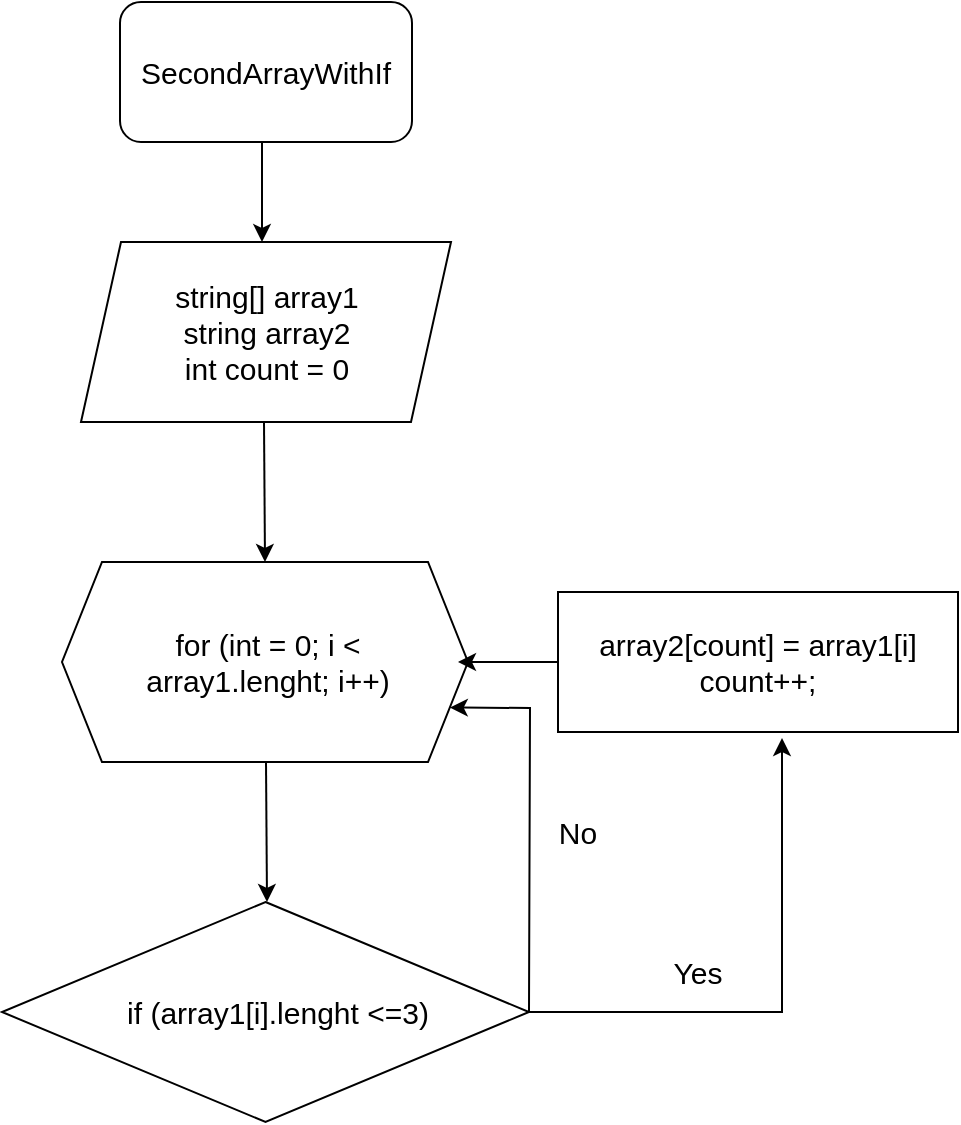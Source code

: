 <mxfile version="18.1.3" type="device"><diagram id="W4-pjzJnhsqMON7vMPGi" name="Page-1"><mxGraphModel dx="1038" dy="528" grid="1" gridSize="10" guides="1" tooltips="1" connect="1" arrows="1" fold="1" page="1" pageScale="1" pageWidth="827" pageHeight="1169" math="0" shadow="0"><root><mxCell id="0"/><mxCell id="1" parent="0"/><mxCell id="6MLpvPQmMNsAwGY8qdPC-1" value="" style="rounded=1;whiteSpace=wrap;html=1;" vertex="1" parent="1"><mxGeometry x="341" y="120" width="146" height="70" as="geometry"/></mxCell><mxCell id="6MLpvPQmMNsAwGY8qdPC-2" value="SecondArrayWithIf" style="text;html=1;strokeColor=none;fillColor=none;align=center;verticalAlign=middle;whiteSpace=wrap;rounded=0;fontSize=15;" vertex="1" parent="1"><mxGeometry x="374" y="142.5" width="80" height="25" as="geometry"/></mxCell><mxCell id="6MLpvPQmMNsAwGY8qdPC-3" value="" style="shape=parallelogram;perimeter=parallelogramPerimeter;whiteSpace=wrap;html=1;fixedSize=1;" vertex="1" parent="1"><mxGeometry x="321.5" y="240" width="185" height="90" as="geometry"/></mxCell><mxCell id="6MLpvPQmMNsAwGY8qdPC-4" value="&lt;div style=&quot;font-size: 15px;&quot;&gt;string[] array1&lt;/div&gt;&lt;div style=&quot;font-size: 15px;&quot;&gt;string array2&lt;/div&gt;&lt;div style=&quot;font-size: 15px;&quot;&gt;int count = 0&lt;br style=&quot;font-size: 15px;&quot;&gt;&lt;/div&gt;" style="text;html=1;strokeColor=none;fillColor=none;align=center;verticalAlign=middle;whiteSpace=wrap;rounded=0;fontSize=15;" vertex="1" parent="1"><mxGeometry x="366.5" y="270" width="95" height="30" as="geometry"/></mxCell><mxCell id="6MLpvPQmMNsAwGY8qdPC-5" value="" style="shape=hexagon;perimeter=hexagonPerimeter2;whiteSpace=wrap;html=1;fixedSize=1;fontSize=15;" vertex="1" parent="1"><mxGeometry x="312" y="400" width="203" height="100" as="geometry"/></mxCell><mxCell id="6MLpvPQmMNsAwGY8qdPC-6" value="for (int = 0; i &amp;lt; array1.lenght; i++)" style="text;html=1;strokeColor=none;fillColor=none;align=center;verticalAlign=middle;whiteSpace=wrap;rounded=0;fontSize=15;" vertex="1" parent="1"><mxGeometry x="320" y="435" width="190" height="30" as="geometry"/></mxCell><mxCell id="6MLpvPQmMNsAwGY8qdPC-18" style="edgeStyle=orthogonalEdgeStyle;rounded=0;orthogonalLoop=1;jettySize=auto;html=1;exitX=1;exitY=0.5;exitDx=0;exitDy=0;fontSize=15;entryX=0.56;entryY=1.043;entryDx=0;entryDy=0;entryPerimeter=0;" edge="1" parent="1" source="6MLpvPQmMNsAwGY8qdPC-8" target="6MLpvPQmMNsAwGY8qdPC-15"><mxGeometry relative="1" as="geometry"><mxPoint x="670" y="480" as="targetPoint"/></mxGeometry></mxCell><mxCell id="6MLpvPQmMNsAwGY8qdPC-8" value="" style="rhombus;whiteSpace=wrap;html=1;fontSize=15;" vertex="1" parent="1"><mxGeometry x="282" y="570" width="263.5" height="110" as="geometry"/></mxCell><mxCell id="6MLpvPQmMNsAwGY8qdPC-10" value="if (array1[i].lenght &amp;lt;=3)" style="text;html=1;strokeColor=none;fillColor=none;align=center;verticalAlign=middle;whiteSpace=wrap;rounded=0;fontSize=15;" vertex="1" parent="1"><mxGeometry x="330" y="610" width="180" height="30" as="geometry"/></mxCell><mxCell id="6MLpvPQmMNsAwGY8qdPC-12" value="" style="endArrow=classic;html=1;rounded=0;fontSize=15;" edge="1" parent="1"><mxGeometry width="50" height="50" relative="1" as="geometry"><mxPoint x="412" y="190" as="sourcePoint"/><mxPoint x="412" y="240" as="targetPoint"/></mxGeometry></mxCell><mxCell id="6MLpvPQmMNsAwGY8qdPC-13" value="" style="endArrow=classic;html=1;rounded=0;fontSize=15;entryX=0.5;entryY=0;entryDx=0;entryDy=0;" edge="1" parent="1" target="6MLpvPQmMNsAwGY8qdPC-5"><mxGeometry width="50" height="50" relative="1" as="geometry"><mxPoint x="413" y="330" as="sourcePoint"/><mxPoint x="413" y="380" as="targetPoint"/></mxGeometry></mxCell><mxCell id="6MLpvPQmMNsAwGY8qdPC-14" value="" style="endArrow=classic;html=1;rounded=0;fontSize=15;entryX=0.5;entryY=0;entryDx=0;entryDy=0;" edge="1" parent="1"><mxGeometry width="50" height="50" relative="1" as="geometry"><mxPoint x="414" y="500" as="sourcePoint"/><mxPoint x="414.5" y="570" as="targetPoint"/></mxGeometry></mxCell><mxCell id="6MLpvPQmMNsAwGY8qdPC-22" value="" style="edgeStyle=orthogonalEdgeStyle;rounded=0;orthogonalLoop=1;jettySize=auto;html=1;fontSize=15;entryX=1;entryY=0.5;entryDx=0;entryDy=0;" edge="1" parent="1" source="6MLpvPQmMNsAwGY8qdPC-15" target="6MLpvPQmMNsAwGY8qdPC-6"><mxGeometry relative="1" as="geometry"><mxPoint x="520" y="450" as="targetPoint"/></mxGeometry></mxCell><mxCell id="6MLpvPQmMNsAwGY8qdPC-15" value="" style="rounded=0;whiteSpace=wrap;html=1;fontSize=15;" vertex="1" parent="1"><mxGeometry x="560" y="415" width="200" height="70" as="geometry"/></mxCell><mxCell id="6MLpvPQmMNsAwGY8qdPC-16" value="&lt;div&gt;array2[count] = array1[i]&lt;/div&gt;&lt;div&gt;count++;&lt;br&gt;&lt;/div&gt;" style="text;html=1;strokeColor=none;fillColor=none;align=center;verticalAlign=middle;whiteSpace=wrap;rounded=0;fontSize=15;" vertex="1" parent="1"><mxGeometry x="575" y="435" width="170" height="30" as="geometry"/></mxCell><mxCell id="6MLpvPQmMNsAwGY8qdPC-21" value="" style="endArrow=classic;html=1;rounded=0;fontSize=15;exitX=1;exitY=0.5;exitDx=0;exitDy=0;entryX=1;entryY=0.75;entryDx=0;entryDy=0;" edge="1" parent="1" source="6MLpvPQmMNsAwGY8qdPC-8" target="6MLpvPQmMNsAwGY8qdPC-5"><mxGeometry width="50" height="50" relative="1" as="geometry"><mxPoint x="370" y="490" as="sourcePoint"/><mxPoint x="546" y="480" as="targetPoint"/><Array as="points"><mxPoint x="546" y="473"/></Array></mxGeometry></mxCell><mxCell id="6MLpvPQmMNsAwGY8qdPC-23" value="Yes" style="text;html=1;strokeColor=none;fillColor=none;align=center;verticalAlign=middle;whiteSpace=wrap;rounded=0;fontSize=15;" vertex="1" parent="1"><mxGeometry x="600" y="590" width="60" height="30" as="geometry"/></mxCell><mxCell id="6MLpvPQmMNsAwGY8qdPC-24" value="No" style="text;html=1;strokeColor=none;fillColor=none;align=center;verticalAlign=middle;whiteSpace=wrap;rounded=0;fontSize=15;" vertex="1" parent="1"><mxGeometry x="540" y="520" width="60" height="30" as="geometry"/></mxCell></root></mxGraphModel></diagram></mxfile>